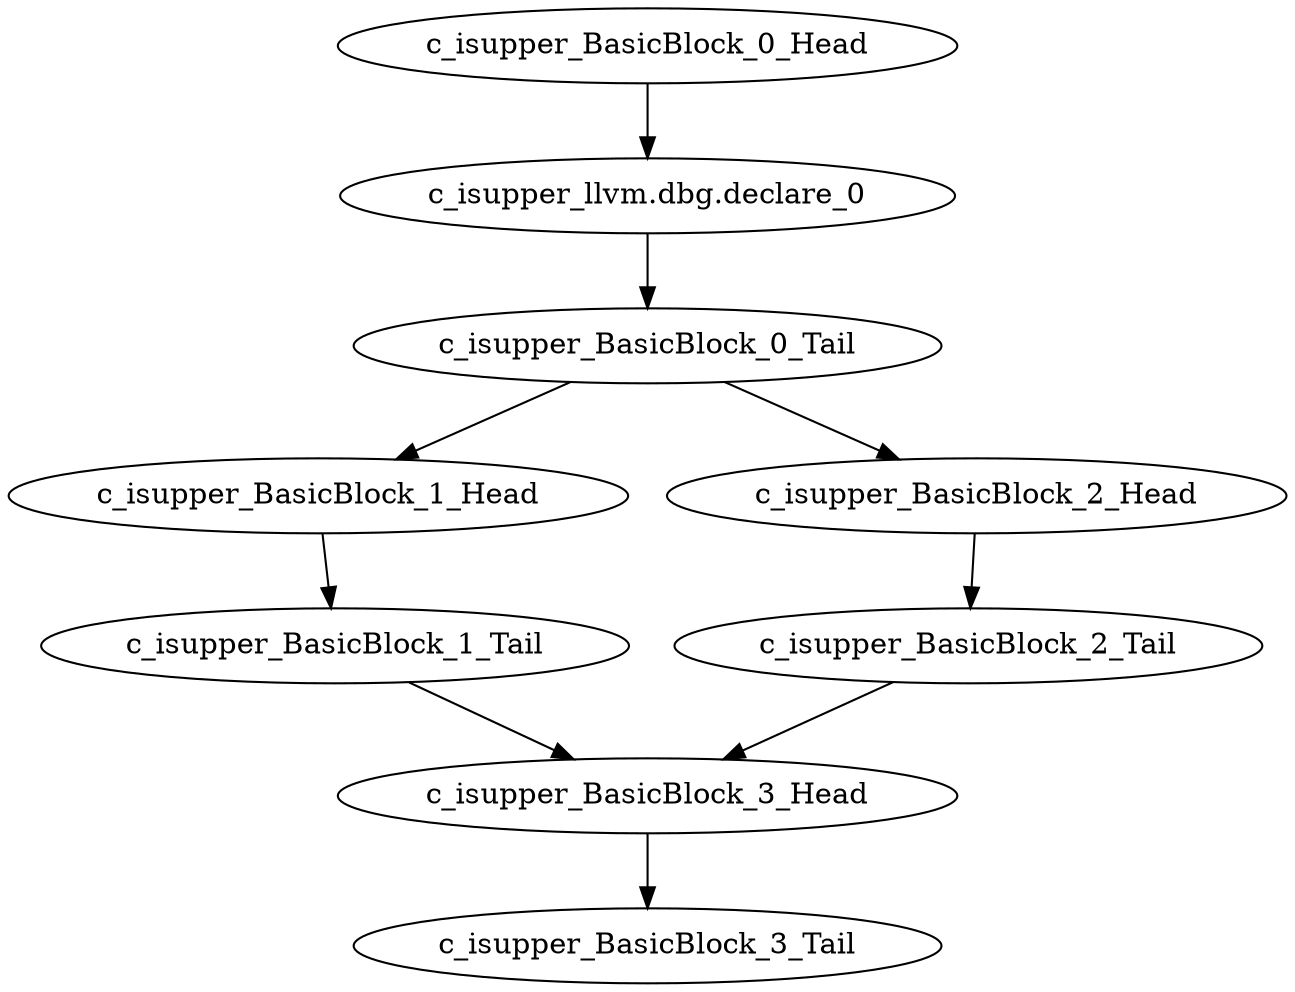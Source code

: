 digraph G {
    "c_isupper_BasicBlock_1_Tail" -> "c_isupper_BasicBlock_3_Head"
    "c_isupper_BasicBlock_2_Tail" -> "c_isupper_BasicBlock_3_Head"
    "c_isupper_BasicBlock_0_Head" -> "c_isupper_llvm.dbg.declare_0"
    "c_isupper_BasicBlock_1_Head" -> "c_isupper_BasicBlock_1_Tail"
    "c_isupper_BasicBlock_2_Head" -> "c_isupper_BasicBlock_2_Tail"
    "c_isupper_llvm.dbg.declare_0" -> "c_isupper_BasicBlock_0_Tail"
    "c_isupper_BasicBlock_0_Tail" -> "c_isupper_BasicBlock_1_Head"
    "c_isupper_BasicBlock_0_Tail" -> "c_isupper_BasicBlock_2_Head"
    "c_isupper_BasicBlock_3_Head" -> "c_isupper_BasicBlock_3_Tail"
}
